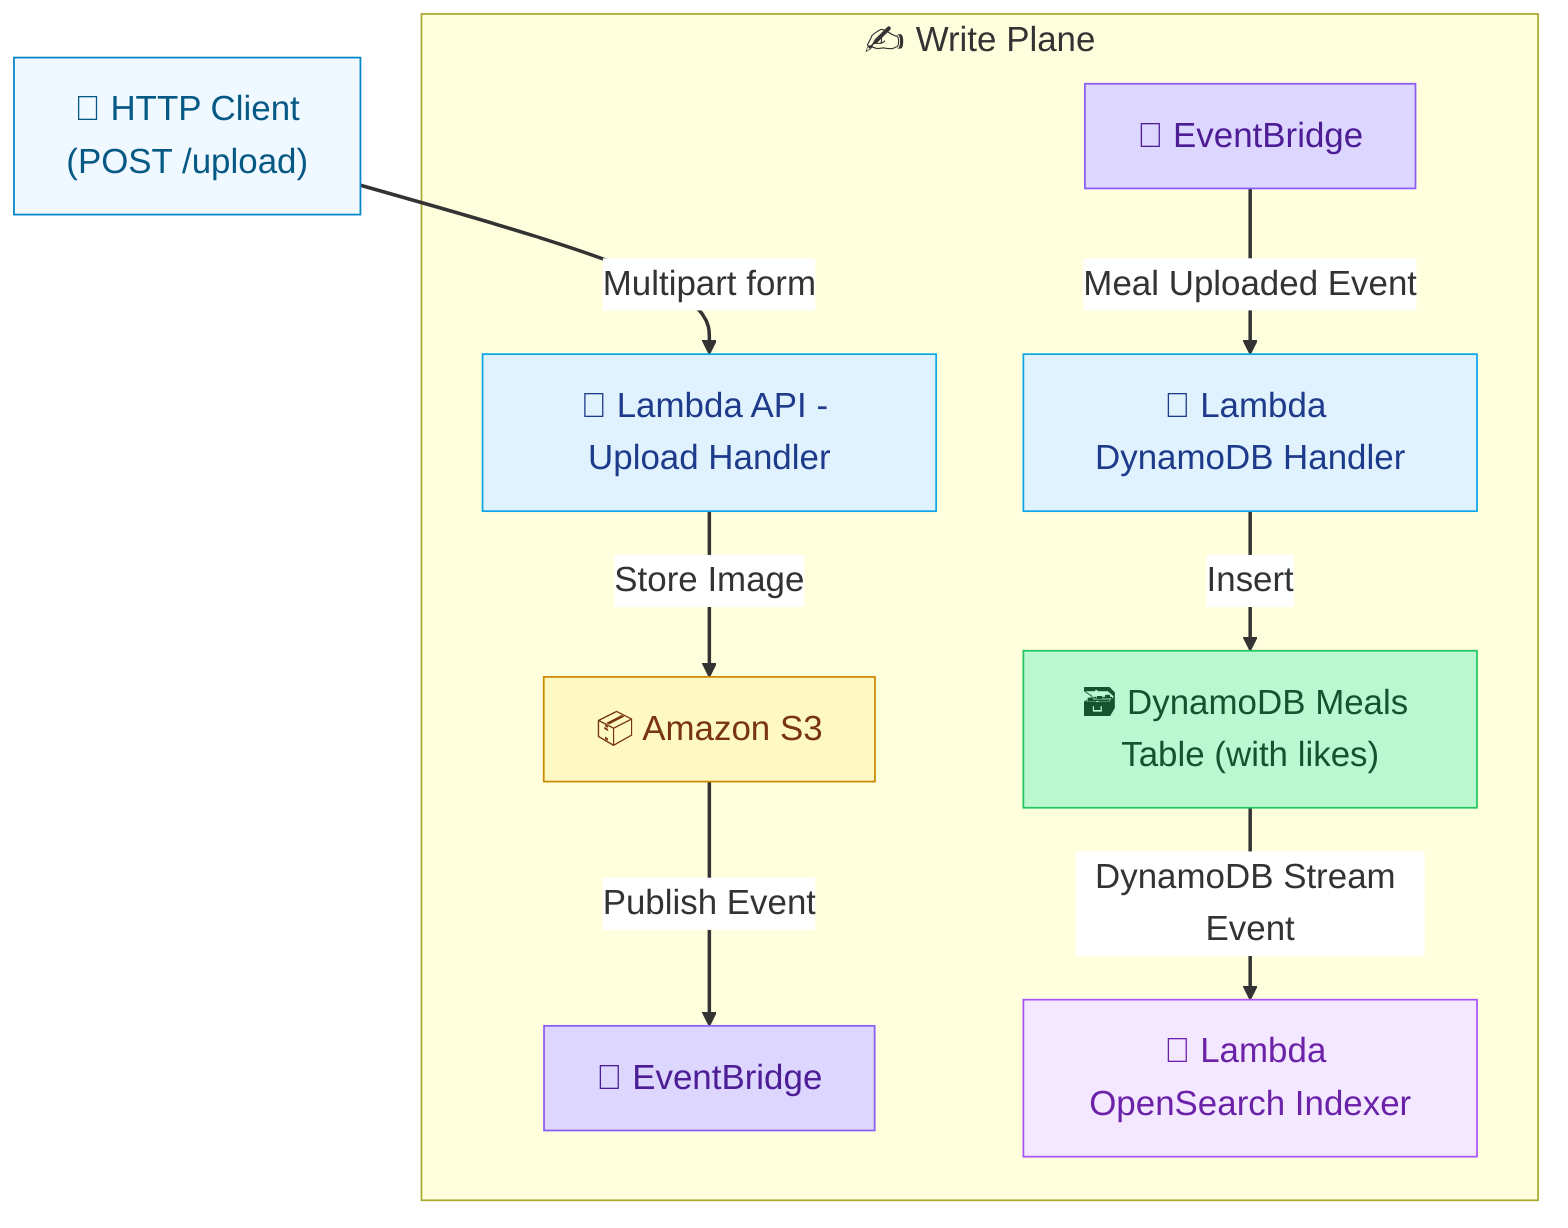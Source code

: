%%{init: {"theme": "default", "themeVariables": { "fontSize": "20px", "primaryColor": "#E0F2FE", "edgeLabelBackground":"#ffffff"}}}%%
flowchart TD

  A["📨 HTTP Client<br/>(POST /upload)"]:::client

  subgraph WRITE["✍️ Write Plane"]
    B["📡 Lambda API - Upload Handler"]:::lambda
    C["📦 Amazon S3"]:::s3
    D["🧩 EventBridge"]:::event
    E["🧩 EventBridge"]:::event
    F["📡 Lambda DynamoDB Handler"]:::lambda
    G["🗃️ DynamoDB Meals Table (with likes)"]:::ddb
    H["🔎 Lambda OpenSearch Indexer"]:::search
  end

  A -->|Multipart form| B
  B -->|Store Image| C
  C -->|Publish Event| D
  E -->|Meal Uploaded Event| F
  F -->|Insert| G
  G -->|DynamoDB Stream Event| H

  classDef client fill:#F0F9FF,stroke:#0284C7,color:#075985;
  classDef lambda fill:#E0F2FE,stroke:#0EA5E9,color:#1E3A8A;
  classDef s3 fill:#FEF9C3,stroke:#CA8A04,color:#78350F;
  classDef event fill:#DDD6FE,stroke:#8B5CF6,color:#4C1D95;
  classDef ddb fill:#BBF7D0,stroke:#22C55E,color:#14532D;
  classDef search fill:#F3E8FF,stroke:#A855F7,color:#6B21A8;

  linkStyle default stroke-width:2px,fill:none;